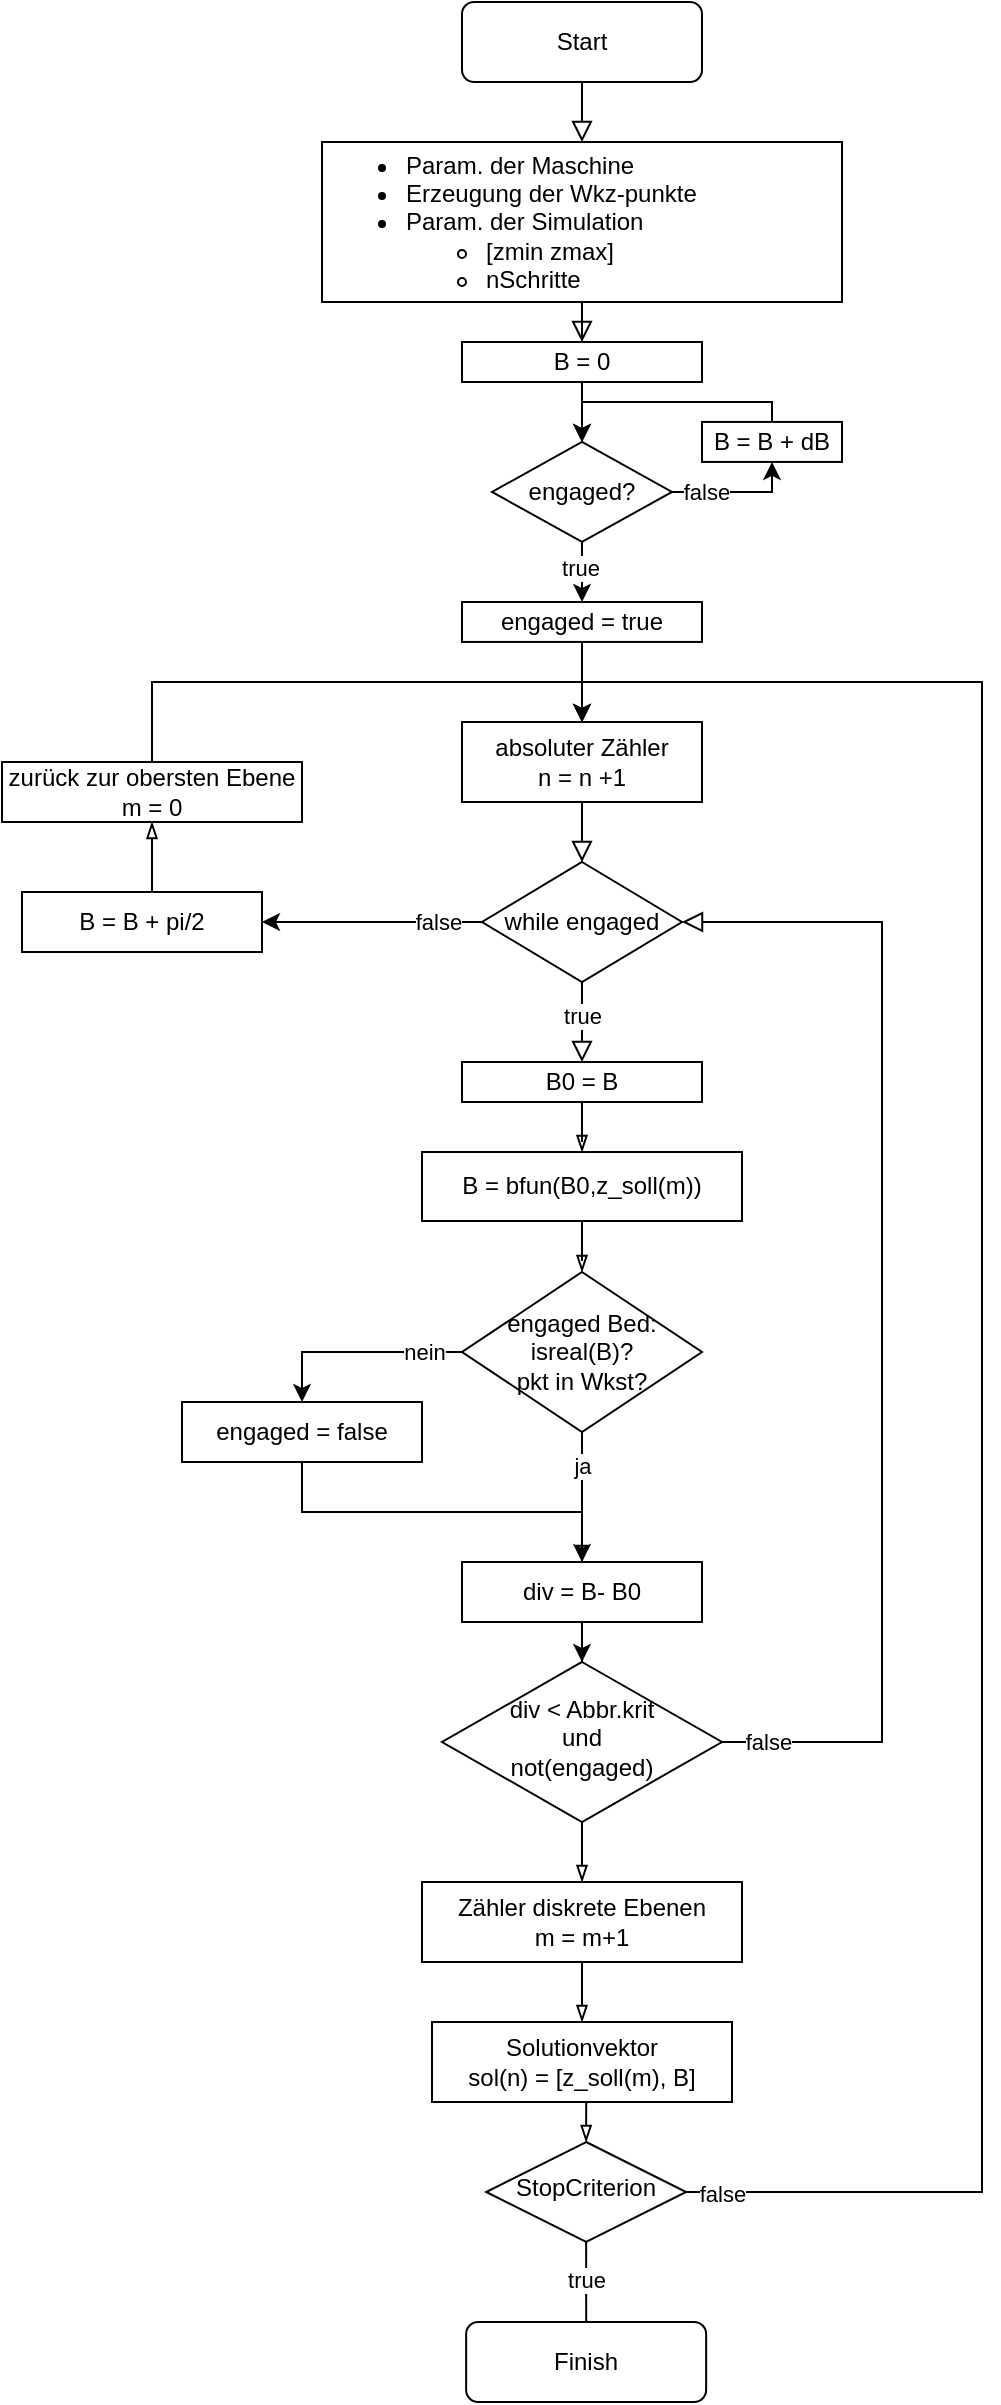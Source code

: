 <mxfile version="13.9.7" type="github">
  <diagram id="C5RBs43oDa-KdzZeNtuy" name="Page-1">
    <mxGraphModel dx="1258" dy="731" grid="1" gridSize="10" guides="1" tooltips="1" connect="1" arrows="1" fold="1" page="1" pageScale="1" pageWidth="827" pageHeight="1169" math="0" shadow="0">
      <root>
        <mxCell id="WIyWlLk6GJQsqaUBKTNV-0" />
        <mxCell id="WIyWlLk6GJQsqaUBKTNV-1" parent="WIyWlLk6GJQsqaUBKTNV-0" />
        <mxCell id="WIyWlLk6GJQsqaUBKTNV-2" value="" style="rounded=0;html=1;jettySize=auto;orthogonalLoop=1;fontSize=11;endArrow=block;endFill=0;endSize=8;strokeWidth=1;shadow=0;labelBackgroundColor=none;edgeStyle=orthogonalEdgeStyle;entryX=0.5;entryY=0;entryDx=0;entryDy=0;" parent="WIyWlLk6GJQsqaUBKTNV-1" source="_sylbeW_0SSfajVgVUL3-6" target="XMATNLXkK4PC5yNH6uel-3" edge="1">
          <mxGeometry relative="1" as="geometry">
            <mxPoint x="360" y="370" as="targetPoint" />
          </mxGeometry>
        </mxCell>
        <mxCell id="_sylbeW_0SSfajVgVUL3-11" value="true" style="edgeLabel;html=1;align=center;verticalAlign=middle;resizable=0;points=[];" vertex="1" connectable="0" parent="WIyWlLk6GJQsqaUBKTNV-2">
          <mxGeometry x="-0.307" y="1" relative="1" as="geometry">
            <mxPoint x="-1" y="2.8" as="offset" />
          </mxGeometry>
        </mxCell>
        <mxCell id="WIyWlLk6GJQsqaUBKTNV-3" value="Start" style="rounded=1;whiteSpace=wrap;html=1;fontSize=12;glass=0;strokeWidth=1;shadow=0;" parent="WIyWlLk6GJQsqaUBKTNV-1" vertex="1">
          <mxGeometry x="300" y="10" width="120" height="40" as="geometry" />
        </mxCell>
        <mxCell id="WIyWlLk6GJQsqaUBKTNV-10" value="div &amp;lt; Abbr.krit&lt;br&gt;und&lt;br&gt;not(engaged)" style="rhombus;whiteSpace=wrap;html=1;shadow=0;fontFamily=Helvetica;fontSize=12;align=center;strokeWidth=1;spacing=6;spacingTop=-4;" parent="WIyWlLk6GJQsqaUBKTNV-1" vertex="1">
          <mxGeometry x="290" y="840" width="140" height="80" as="geometry" />
        </mxCell>
        <mxCell id="XMATNLXkK4PC5yNH6uel-0" value="&lt;ul&gt;&lt;li&gt;Param. der Maschine&lt;/li&gt;&lt;li&gt;Erzeugung der Wkz-punkte&lt;/li&gt;&lt;li&gt;Param. der Simulation&lt;/li&gt;&lt;ul&gt;&lt;li&gt;[zmin zmax]&lt;/li&gt;&lt;li&gt;nSchritte&lt;/li&gt;&lt;/ul&gt;&lt;/ul&gt;" style="rounded=0;whiteSpace=wrap;html=1;align=left;" parent="WIyWlLk6GJQsqaUBKTNV-1" vertex="1">
          <mxGeometry x="230" y="80" width="260" height="80" as="geometry" />
        </mxCell>
        <mxCell id="XMATNLXkK4PC5yNH6uel-1" value="" style="rounded=0;html=1;jettySize=auto;orthogonalLoop=1;fontSize=11;endArrow=block;endFill=0;endSize=8;strokeWidth=1;shadow=0;labelBackgroundColor=none;edgeStyle=orthogonalEdgeStyle;" parent="WIyWlLk6GJQsqaUBKTNV-1" source="WIyWlLk6GJQsqaUBKTNV-3" target="XMATNLXkK4PC5yNH6uel-0" edge="1">
          <mxGeometry relative="1" as="geometry">
            <mxPoint x="290" y="60" as="sourcePoint" />
            <mxPoint x="290" y="220" as="targetPoint" />
          </mxGeometry>
        </mxCell>
        <mxCell id="XMATNLXkK4PC5yNH6uel-15" value="" style="edgeStyle=orthogonalEdgeStyle;rounded=0;orthogonalLoop=1;jettySize=auto;html=1;endArrow=blockThin;endFill=0;" parent="WIyWlLk6GJQsqaUBKTNV-1" source="XMATNLXkK4PC5yNH6uel-3" target="XMATNLXkK4PC5yNH6uel-4" edge="1">
          <mxGeometry relative="1" as="geometry" />
        </mxCell>
        <mxCell id="XMATNLXkK4PC5yNH6uel-3" value="B0 = B" style="rounded=0;whiteSpace=wrap;html=1;" parent="WIyWlLk6GJQsqaUBKTNV-1" vertex="1">
          <mxGeometry x="300" y="540" width="120" height="20" as="geometry" />
        </mxCell>
        <mxCell id="XMATNLXkK4PC5yNH6uel-4" value="B = bfun(B0,z_soll(m))" style="rounded=0;whiteSpace=wrap;html=1;" parent="WIyWlLk6GJQsqaUBKTNV-1" vertex="1">
          <mxGeometry x="280" y="585" width="160" height="34.5" as="geometry" />
        </mxCell>
        <mxCell id="_sylbeW_0SSfajVgVUL3-4" style="edgeStyle=orthogonalEdgeStyle;rounded=0;orthogonalLoop=1;jettySize=auto;html=1;entryX=0.5;entryY=0;entryDx=0;entryDy=0;" edge="1" parent="WIyWlLk6GJQsqaUBKTNV-1" source="_sylbeW_0SSfajVgVUL3-36" target="_sylbeW_0SSfajVgVUL3-1">
          <mxGeometry relative="1" as="geometry" />
        </mxCell>
        <mxCell id="XMATNLXkK4PC5yNH6uel-2" value="B = 0" style="rounded=0;whiteSpace=wrap;html=1;" parent="WIyWlLk6GJQsqaUBKTNV-1" vertex="1">
          <mxGeometry x="300" y="180" width="120" height="20" as="geometry" />
        </mxCell>
        <mxCell id="XMATNLXkK4PC5yNH6uel-9" value="" style="rounded=0;html=1;jettySize=auto;orthogonalLoop=1;fontSize=11;endArrow=block;endFill=0;endSize=8;strokeWidth=1;shadow=0;labelBackgroundColor=none;edgeStyle=orthogonalEdgeStyle;" parent="WIyWlLk6GJQsqaUBKTNV-1" source="XMATNLXkK4PC5yNH6uel-0" target="XMATNLXkK4PC5yNH6uel-2" edge="1">
          <mxGeometry relative="1" as="geometry">
            <mxPoint x="360" y="220" as="sourcePoint" />
            <mxPoint x="360" y="370" as="targetPoint" />
          </mxGeometry>
        </mxCell>
        <mxCell id="_sylbeW_0SSfajVgVUL3-18" style="edgeStyle=orthogonalEdgeStyle;rounded=0;orthogonalLoop=1;jettySize=auto;html=1;exitX=0;exitY=0.5;exitDx=0;exitDy=0;entryX=0.5;entryY=0;entryDx=0;entryDy=0;" edge="1" parent="WIyWlLk6GJQsqaUBKTNV-1" source="XMATNLXkK4PC5yNH6uel-22" target="_sylbeW_0SSfajVgVUL3-14">
          <mxGeometry relative="1" as="geometry" />
        </mxCell>
        <mxCell id="_sylbeW_0SSfajVgVUL3-19" value="nein" style="edgeLabel;html=1;align=center;verticalAlign=middle;resizable=0;points=[];" vertex="1" connectable="0" parent="_sylbeW_0SSfajVgVUL3-18">
          <mxGeometry x="-0.532" y="2" relative="1" as="geometry">
            <mxPoint x="4.83" y="-2.0" as="offset" />
          </mxGeometry>
        </mxCell>
        <mxCell id="XMATNLXkK4PC5yNH6uel-22" value="engaged Bed:&lt;br&gt;isreal(B)?&lt;br&gt;pkt in Wkst?" style="rhombus;whiteSpace=wrap;html=1;" parent="WIyWlLk6GJQsqaUBKTNV-1" vertex="1">
          <mxGeometry x="300" y="645" width="120" height="80" as="geometry" />
        </mxCell>
        <mxCell id="XMATNLXkK4PC5yNH6uel-23" style="edgeStyle=orthogonalEdgeStyle;rounded=0;orthogonalLoop=1;jettySize=auto;html=1;entryX=0.5;entryY=0;entryDx=0;entryDy=0;endArrow=blockThin;endFill=0;" parent="WIyWlLk6GJQsqaUBKTNV-1" source="XMATNLXkK4PC5yNH6uel-4" target="XMATNLXkK4PC5yNH6uel-22" edge="1">
          <mxGeometry relative="1" as="geometry">
            <mxPoint x="360" y="729.5" as="sourcePoint" />
            <mxPoint x="360" y="865" as="targetPoint" />
          </mxGeometry>
        </mxCell>
        <mxCell id="XMATNLXkK4PC5yNH6uel-29" style="edgeStyle=orthogonalEdgeStyle;rounded=0;orthogonalLoop=1;jettySize=auto;html=1;exitX=0.5;exitY=0;exitDx=0;exitDy=0;entryX=0.5;entryY=1;entryDx=0;entryDy=0;endArrow=blockThin;endFill=0;" parent="WIyWlLk6GJQsqaUBKTNV-1" source="XMATNLXkK4PC5yNH6uel-24" target="XMATNLXkK4PC5yNH6uel-28" edge="1">
          <mxGeometry relative="1" as="geometry" />
        </mxCell>
        <mxCell id="XMATNLXkK4PC5yNH6uel-24" value="B = B + pi/2" style="rounded=0;whiteSpace=wrap;html=1;" parent="WIyWlLk6GJQsqaUBKTNV-1" vertex="1">
          <mxGeometry x="80" y="455" width="120" height="30" as="geometry" />
        </mxCell>
        <mxCell id="_sylbeW_0SSfajVgVUL3-28" style="edgeStyle=orthogonalEdgeStyle;rounded=0;orthogonalLoop=1;jettySize=auto;html=1;exitX=0.5;exitY=0;exitDx=0;exitDy=0;entryX=0.5;entryY=0;entryDx=0;entryDy=0;labelBackgroundColor=#ffffff;" edge="1" parent="WIyWlLk6GJQsqaUBKTNV-1" source="XMATNLXkK4PC5yNH6uel-28" target="_sylbeW_0SSfajVgVUL3-1">
          <mxGeometry relative="1" as="geometry" />
        </mxCell>
        <mxCell id="XMATNLXkK4PC5yNH6uel-28" value="zurück zur obersten Ebene&lt;br&gt;m = 0" style="rounded=0;whiteSpace=wrap;html=1;" parent="WIyWlLk6GJQsqaUBKTNV-1" vertex="1">
          <mxGeometry x="70" y="390" width="150" height="30" as="geometry" />
        </mxCell>
        <mxCell id="XMATNLXkK4PC5yNH6uel-37" style="edgeStyle=orthogonalEdgeStyle;rounded=0;orthogonalLoop=1;jettySize=auto;html=1;exitX=0.5;exitY=1;exitDx=0;exitDy=0;entryX=0.5;entryY=0;entryDx=0;entryDy=0;endArrow=blockThin;endFill=0;" parent="WIyWlLk6GJQsqaUBKTNV-1" source="XMATNLXkK4PC5yNH6uel-31" target="XMATNLXkK4PC5yNH6uel-35" edge="1">
          <mxGeometry relative="1" as="geometry" />
        </mxCell>
        <mxCell id="XMATNLXkK4PC5yNH6uel-31" value="Solutionvektor&lt;br&gt;sol(n) = [z_soll(m), B]" style="rounded=0;whiteSpace=wrap;html=1;" parent="WIyWlLk6GJQsqaUBKTNV-1" vertex="1">
          <mxGeometry x="285" y="1020" width="150" height="40" as="geometry" />
        </mxCell>
        <mxCell id="XMATNLXkK4PC5yNH6uel-33" style="edgeStyle=orthogonalEdgeStyle;rounded=0;orthogonalLoop=1;jettySize=auto;html=1;endArrow=blockThin;endFill=0;" parent="WIyWlLk6GJQsqaUBKTNV-1" source="XMATNLXkK4PC5yNH6uel-5" target="XMATNLXkK4PC5yNH6uel-31" edge="1">
          <mxGeometry relative="1" as="geometry">
            <mxPoint x="360" y="925" as="sourcePoint" />
            <mxPoint x="400" y="985" as="targetPoint" />
            <Array as="points" />
          </mxGeometry>
        </mxCell>
        <mxCell id="XMATNLXkK4PC5yNH6uel-41" style="edgeStyle=orthogonalEdgeStyle;rounded=0;orthogonalLoop=1;jettySize=auto;html=1;exitX=0.5;exitY=1;exitDx=0;exitDy=0;entryX=0.5;entryY=0;entryDx=0;entryDy=0;endArrow=blockThin;endFill=0;" parent="WIyWlLk6GJQsqaUBKTNV-1" source="XMATNLXkK4PC5yNH6uel-35" target="XMATNLXkK4PC5yNH6uel-40" edge="1">
          <mxGeometry relative="1" as="geometry">
            <Array as="points">
              <mxPoint x="362.07" y="1175" />
              <mxPoint x="362.07" y="1175" />
            </Array>
          </mxGeometry>
        </mxCell>
        <mxCell id="_sylbeW_0SSfajVgVUL3-27" value="true" style="edgeLabel;html=1;align=center;verticalAlign=middle;resizable=0;points=[];" vertex="1" connectable="0" parent="XMATNLXkK4PC5yNH6uel-41">
          <mxGeometry x="-0.26" relative="1" as="geometry">
            <mxPoint as="offset" />
          </mxGeometry>
        </mxCell>
        <mxCell id="_sylbeW_0SSfajVgVUL3-25" style="edgeStyle=orthogonalEdgeStyle;rounded=0;orthogonalLoop=1;jettySize=auto;html=1;entryX=0.5;entryY=0;entryDx=0;entryDy=0;labelBackgroundColor=#ffffff;" edge="1" parent="WIyWlLk6GJQsqaUBKTNV-1" source="XMATNLXkK4PC5yNH6uel-35" target="_sylbeW_0SSfajVgVUL3-1">
          <mxGeometry relative="1" as="geometry">
            <Array as="points">
              <mxPoint x="560" y="1105" />
              <mxPoint x="560" y="350" />
              <mxPoint x="360" y="350" />
            </Array>
          </mxGeometry>
        </mxCell>
        <mxCell id="_sylbeW_0SSfajVgVUL3-26" value="false" style="edgeLabel;html=1;align=center;verticalAlign=middle;resizable=0;points=[];" vertex="1" connectable="0" parent="_sylbeW_0SSfajVgVUL3-25">
          <mxGeometry x="-0.969" y="-1" relative="1" as="geometry">
            <mxPoint as="offset" />
          </mxGeometry>
        </mxCell>
        <mxCell id="XMATNLXkK4PC5yNH6uel-35" value="StopCriterion" style="rhombus;whiteSpace=wrap;html=1;shadow=0;fontFamily=Helvetica;fontSize=12;align=center;strokeWidth=1;spacing=6;spacingTop=-4;" parent="WIyWlLk6GJQsqaUBKTNV-1" vertex="1">
          <mxGeometry x="312.07" y="1080" width="100" height="50" as="geometry" />
        </mxCell>
        <mxCell id="XMATNLXkK4PC5yNH6uel-40" value="Finish" style="rounded=1;whiteSpace=wrap;html=1;" parent="WIyWlLk6GJQsqaUBKTNV-1" vertex="1">
          <mxGeometry x="302.07" y="1170" width="120" height="40" as="geometry" />
        </mxCell>
        <mxCell id="XMATNLXkK4PC5yNH6uel-43" value="ja" style="edgeStyle=orthogonalEdgeStyle;rounded=0;orthogonalLoop=1;jettySize=auto;html=1;entryX=0.5;entryY=0;entryDx=0;entryDy=0;endArrow=blockThin;endFill=0;" parent="WIyWlLk6GJQsqaUBKTNV-1" source="XMATNLXkK4PC5yNH6uel-22" target="_sylbeW_0SSfajVgVUL3-21" edge="1">
          <mxGeometry x="-0.5" relative="1" as="geometry">
            <mxPoint x="360" y="775" as="sourcePoint" />
            <mxPoint x="360" y="810" as="targetPoint" />
            <mxPoint as="offset" />
          </mxGeometry>
        </mxCell>
        <mxCell id="_sylbeW_0SSfajVgVUL3-1" value="absoluter Zähler&lt;br&gt;n = n +1" style="rounded=0;whiteSpace=wrap;html=1;" vertex="1" parent="WIyWlLk6GJQsqaUBKTNV-1">
          <mxGeometry x="300" y="370" width="120" height="40" as="geometry" />
        </mxCell>
        <mxCell id="_sylbeW_0SSfajVgVUL3-3" value="false" style="edgeStyle=orthogonalEdgeStyle;rounded=0;html=1;jettySize=auto;orthogonalLoop=1;fontSize=11;endArrow=block;endFill=0;endSize=8;strokeWidth=1;shadow=0;labelBackgroundColor=#ffffff;entryX=1;entryY=0.5;entryDx=0;entryDy=0;exitX=1;exitY=0.5;exitDx=0;exitDy=0;" edge="1" parent="WIyWlLk6GJQsqaUBKTNV-1" source="WIyWlLk6GJQsqaUBKTNV-10" target="_sylbeW_0SSfajVgVUL3-6">
          <mxGeometry x="-0.924" relative="1" as="geometry">
            <mxPoint as="offset" />
            <mxPoint x="360" y="420" as="targetPoint" />
            <Array as="points">
              <mxPoint x="510" y="880" />
              <mxPoint x="510" y="470" />
            </Array>
            <mxPoint x="420" y="840" as="sourcePoint" />
          </mxGeometry>
        </mxCell>
        <mxCell id="_sylbeW_0SSfajVgVUL3-9" style="edgeStyle=orthogonalEdgeStyle;rounded=0;orthogonalLoop=1;jettySize=auto;html=1;exitX=0;exitY=0.5;exitDx=0;exitDy=0;" edge="1" parent="WIyWlLk6GJQsqaUBKTNV-1" source="_sylbeW_0SSfajVgVUL3-6" target="XMATNLXkK4PC5yNH6uel-24">
          <mxGeometry relative="1" as="geometry" />
        </mxCell>
        <mxCell id="_sylbeW_0SSfajVgVUL3-10" value="false" style="edgeLabel;html=1;align=center;verticalAlign=middle;resizable=0;points=[];" vertex="1" connectable="0" parent="_sylbeW_0SSfajVgVUL3-9">
          <mxGeometry x="-0.602" relative="1" as="geometry">
            <mxPoint as="offset" />
          </mxGeometry>
        </mxCell>
        <mxCell id="_sylbeW_0SSfajVgVUL3-6" value="while engaged" style="rhombus;whiteSpace=wrap;html=1;" vertex="1" parent="WIyWlLk6GJQsqaUBKTNV-1">
          <mxGeometry x="310" y="440" width="100" height="60" as="geometry" />
        </mxCell>
        <mxCell id="_sylbeW_0SSfajVgVUL3-7" value="" style="rounded=0;html=1;jettySize=auto;orthogonalLoop=1;fontSize=11;endArrow=block;endFill=0;endSize=8;strokeWidth=1;shadow=0;labelBackgroundColor=none;edgeStyle=orthogonalEdgeStyle;entryX=0.5;entryY=0;entryDx=0;entryDy=0;" edge="1" parent="WIyWlLk6GJQsqaUBKTNV-1" source="_sylbeW_0SSfajVgVUL3-1" target="_sylbeW_0SSfajVgVUL3-6">
          <mxGeometry relative="1" as="geometry">
            <mxPoint x="360" y="600" as="targetPoint" />
            <mxPoint x="360" y="410" as="sourcePoint" />
          </mxGeometry>
        </mxCell>
        <mxCell id="_sylbeW_0SSfajVgVUL3-30" style="edgeStyle=orthogonalEdgeStyle;rounded=0;orthogonalLoop=1;jettySize=auto;html=1;exitX=0.5;exitY=1;exitDx=0;exitDy=0;entryX=0.5;entryY=0;entryDx=0;entryDy=0;labelBackgroundColor=#ffffff;" edge="1" parent="WIyWlLk6GJQsqaUBKTNV-1" source="_sylbeW_0SSfajVgVUL3-14" target="_sylbeW_0SSfajVgVUL3-21">
          <mxGeometry relative="1" as="geometry" />
        </mxCell>
        <mxCell id="_sylbeW_0SSfajVgVUL3-14" value="engaged = false" style="rounded=0;whiteSpace=wrap;html=1;" vertex="1" parent="WIyWlLk6GJQsqaUBKTNV-1">
          <mxGeometry x="160" y="710" width="120" height="30" as="geometry" />
        </mxCell>
        <mxCell id="_sylbeW_0SSfajVgVUL3-22" style="edgeStyle=orthogonalEdgeStyle;rounded=0;orthogonalLoop=1;jettySize=auto;html=1;entryX=0.5;entryY=0;entryDx=0;entryDy=0;labelBackgroundColor=#ffffff;" edge="1" parent="WIyWlLk6GJQsqaUBKTNV-1" source="_sylbeW_0SSfajVgVUL3-21" target="WIyWlLk6GJQsqaUBKTNV-10">
          <mxGeometry relative="1" as="geometry" />
        </mxCell>
        <mxCell id="_sylbeW_0SSfajVgVUL3-21" value="div = B- B0" style="rounded=0;whiteSpace=wrap;html=1;" vertex="1" parent="WIyWlLk6GJQsqaUBKTNV-1">
          <mxGeometry x="300" y="790" width="120" height="30" as="geometry" />
        </mxCell>
        <mxCell id="XMATNLXkK4PC5yNH6uel-5" value="Zähler diskrete Ebenen&lt;br&gt;m = m+1" style="rounded=0;whiteSpace=wrap;html=1;" parent="WIyWlLk6GJQsqaUBKTNV-1" vertex="1">
          <mxGeometry x="280" y="950" width="160" height="40" as="geometry" />
        </mxCell>
        <mxCell id="_sylbeW_0SSfajVgVUL3-24" style="edgeStyle=orthogonalEdgeStyle;rounded=0;orthogonalLoop=1;jettySize=auto;html=1;endArrow=blockThin;endFill=0;" edge="1" parent="WIyWlLk6GJQsqaUBKTNV-1" source="WIyWlLk6GJQsqaUBKTNV-10" target="XMATNLXkK4PC5yNH6uel-5">
          <mxGeometry relative="1" as="geometry">
            <mxPoint x="360" y="975" as="sourcePoint" />
            <mxPoint x="360" y="1130" as="targetPoint" />
            <Array as="points" />
          </mxGeometry>
        </mxCell>
        <mxCell id="_sylbeW_0SSfajVgVUL3-34" style="edgeStyle=orthogonalEdgeStyle;rounded=0;orthogonalLoop=1;jettySize=auto;html=1;exitX=1;exitY=0.5;exitDx=0;exitDy=0;entryX=0.5;entryY=1;entryDx=0;entryDy=0;labelBackgroundColor=#ffffff;" edge="1" parent="WIyWlLk6GJQsqaUBKTNV-1" source="_sylbeW_0SSfajVgVUL3-31" target="_sylbeW_0SSfajVgVUL3-33">
          <mxGeometry relative="1" as="geometry">
            <Array as="points">
              <mxPoint x="455" y="254.97" />
            </Array>
          </mxGeometry>
        </mxCell>
        <mxCell id="_sylbeW_0SSfajVgVUL3-38" value="false" style="edgeLabel;html=1;align=center;verticalAlign=middle;resizable=0;points=[];" vertex="1" connectable="0" parent="_sylbeW_0SSfajVgVUL3-34">
          <mxGeometry x="-0.624" y="1" relative="1" as="geometry">
            <mxPoint x="4.67" y="0.99" as="offset" />
          </mxGeometry>
        </mxCell>
        <mxCell id="_sylbeW_0SSfajVgVUL3-31" value="engaged?" style="rhombus;whiteSpace=wrap;html=1;" vertex="1" parent="WIyWlLk6GJQsqaUBKTNV-1">
          <mxGeometry x="315" y="229.97" width="90" height="50" as="geometry" />
        </mxCell>
        <mxCell id="_sylbeW_0SSfajVgVUL3-32" style="edgeStyle=orthogonalEdgeStyle;rounded=0;orthogonalLoop=1;jettySize=auto;html=1;entryX=0.5;entryY=0;entryDx=0;entryDy=0;" edge="1" parent="WIyWlLk6GJQsqaUBKTNV-1" source="XMATNLXkK4PC5yNH6uel-2" target="_sylbeW_0SSfajVgVUL3-31">
          <mxGeometry relative="1" as="geometry">
            <mxPoint x="360" y="210" as="sourcePoint" />
            <mxPoint x="360" y="370" as="targetPoint" />
          </mxGeometry>
        </mxCell>
        <mxCell id="_sylbeW_0SSfajVgVUL3-35" style="edgeStyle=orthogonalEdgeStyle;rounded=0;orthogonalLoop=1;jettySize=auto;html=1;exitX=0.5;exitY=0;exitDx=0;exitDy=0;entryX=0.5;entryY=0;entryDx=0;entryDy=0;labelBackgroundColor=#ffffff;" edge="1" parent="WIyWlLk6GJQsqaUBKTNV-1" source="_sylbeW_0SSfajVgVUL3-33" target="_sylbeW_0SSfajVgVUL3-31">
          <mxGeometry relative="1" as="geometry">
            <Array as="points">
              <mxPoint x="455" y="209.97" />
              <mxPoint x="360" y="209.97" />
            </Array>
          </mxGeometry>
        </mxCell>
        <mxCell id="_sylbeW_0SSfajVgVUL3-33" value="B = B + dB" style="rounded=0;whiteSpace=wrap;html=1;" vertex="1" parent="WIyWlLk6GJQsqaUBKTNV-1">
          <mxGeometry x="420" y="219.97" width="70" height="20" as="geometry" />
        </mxCell>
        <mxCell id="_sylbeW_0SSfajVgVUL3-36" value="engaged = true" style="rounded=0;whiteSpace=wrap;html=1;" vertex="1" parent="WIyWlLk6GJQsqaUBKTNV-1">
          <mxGeometry x="300" y="310" width="120" height="19.97" as="geometry" />
        </mxCell>
        <mxCell id="_sylbeW_0SSfajVgVUL3-37" style="edgeStyle=orthogonalEdgeStyle;rounded=0;orthogonalLoop=1;jettySize=auto;html=1;entryX=0.5;entryY=0;entryDx=0;entryDy=0;" edge="1" parent="WIyWlLk6GJQsqaUBKTNV-1" source="_sylbeW_0SSfajVgVUL3-31" target="_sylbeW_0SSfajVgVUL3-36">
          <mxGeometry relative="1" as="geometry">
            <mxPoint x="360" y="279.97" as="sourcePoint" />
            <mxPoint x="360" y="370" as="targetPoint" />
          </mxGeometry>
        </mxCell>
        <mxCell id="_sylbeW_0SSfajVgVUL3-39" value="true" style="edgeLabel;html=1;align=center;verticalAlign=middle;resizable=0;points=[];" vertex="1" connectable="0" parent="_sylbeW_0SSfajVgVUL3-37">
          <mxGeometry x="0.101" y="1" relative="1" as="geometry">
            <mxPoint as="offset" />
          </mxGeometry>
        </mxCell>
      </root>
    </mxGraphModel>
  </diagram>
</mxfile>

